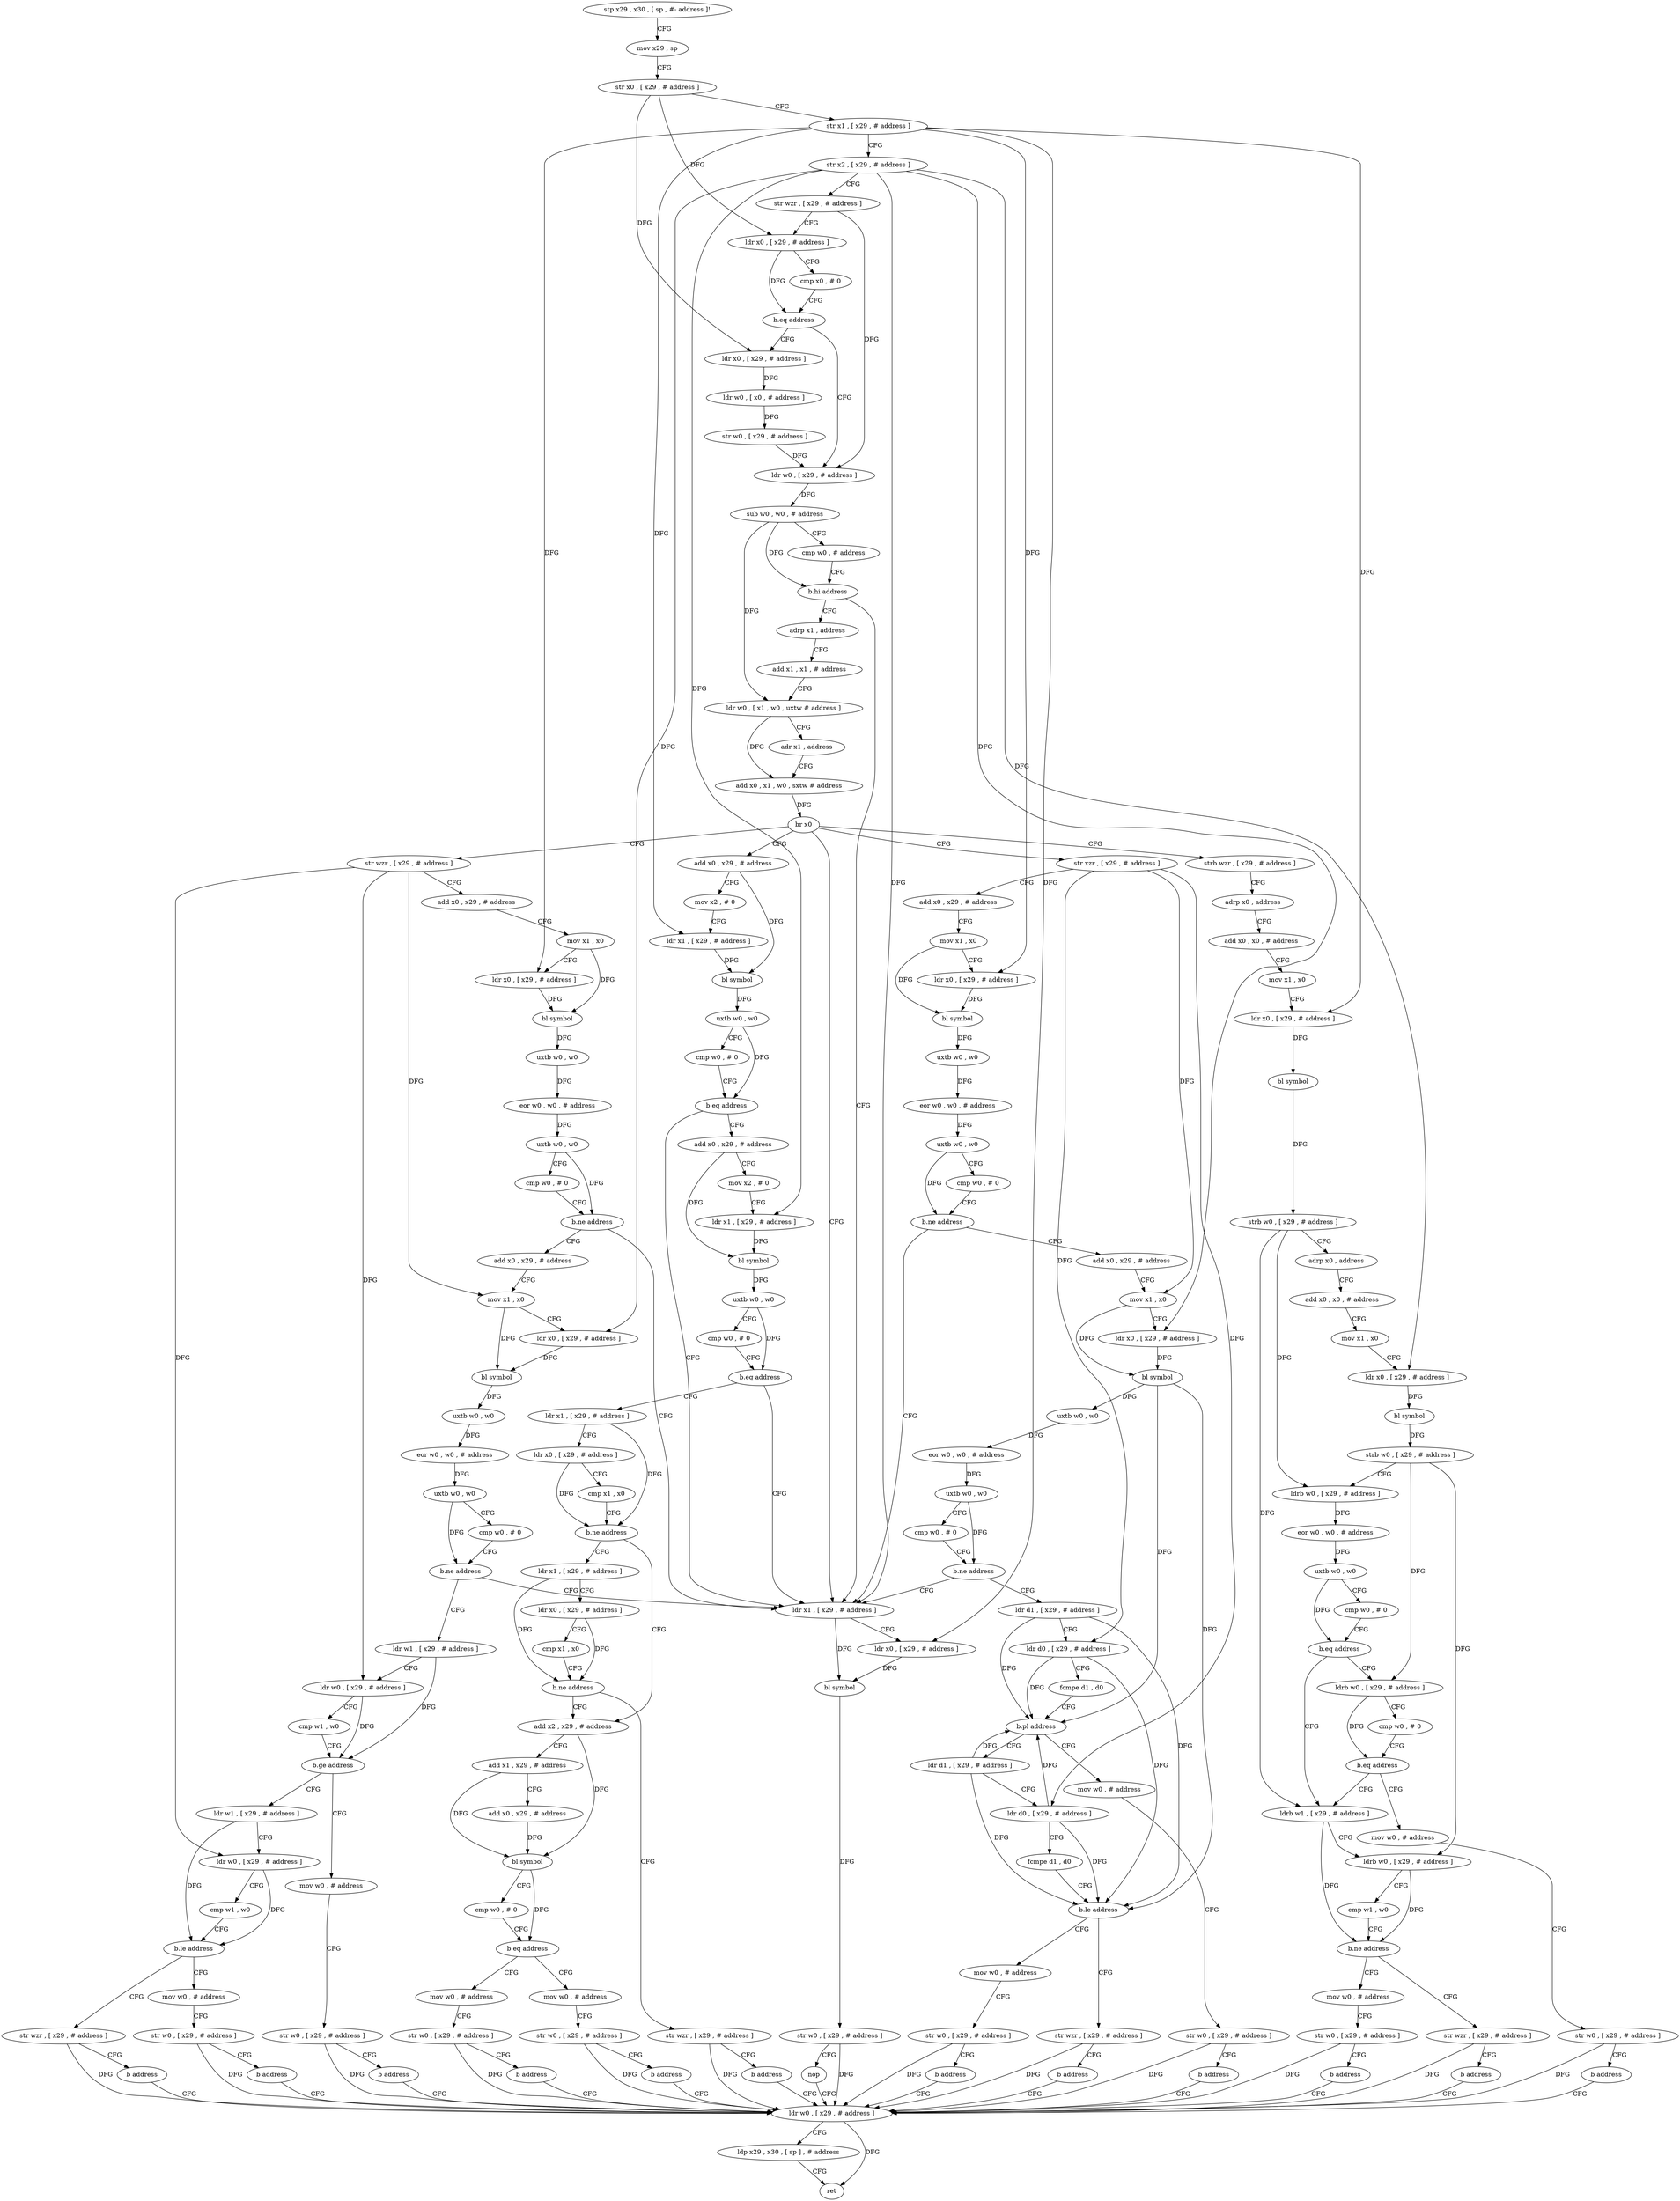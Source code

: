 digraph "func" {
"182732" [label = "stp x29 , x30 , [ sp , #- address ]!" ]
"182736" [label = "mov x29 , sp" ]
"182740" [label = "str x0 , [ x29 , # address ]" ]
"182744" [label = "str x1 , [ x29 , # address ]" ]
"182748" [label = "str x2 , [ x29 , # address ]" ]
"182752" [label = "str wzr , [ x29 , # address ]" ]
"182756" [label = "ldr x0 , [ x29 , # address ]" ]
"182760" [label = "cmp x0 , # 0" ]
"182764" [label = "b.eq address" ]
"182780" [label = "ldr w0 , [ x29 , # address ]" ]
"182768" [label = "ldr x0 , [ x29 , # address ]" ]
"182784" [label = "sub w0 , w0 , # address" ]
"182788" [label = "cmp w0 , # address" ]
"182792" [label = "b.hi address" ]
"183376" [label = "ldr x1 , [ x29 , # address ]" ]
"182796" [label = "adrp x1 , address" ]
"182772" [label = "ldr w0 , [ x0 , # address ]" ]
"182776" [label = "str w0 , [ x29 , # address ]" ]
"183380" [label = "ldr x0 , [ x29 , # address ]" ]
"183384" [label = "bl symbol" ]
"183388" [label = "str w0 , [ x29 , # address ]" ]
"183392" [label = "nop" ]
"183396" [label = "ldr w0 , [ x29 , # address ]" ]
"182800" [label = "add x1 , x1 , # address" ]
"182804" [label = "ldr w0 , [ x1 , w0 , uxtw # address ]" ]
"182808" [label = "adr x1 , address" ]
"182812" [label = "add x0 , x1 , w0 , sxtw # address" ]
"182816" [label = "br x0" ]
"182820" [label = "str wzr , [ x29 , # address ]" ]
"182960" [label = "str xzr , [ x29 , # address ]" ]
"183100" [label = "strb wzr , [ x29 , # address ]" ]
"183232" [label = "add x0 , x29 , # address" ]
"182824" [label = "add x0 , x29 , # address" ]
"182828" [label = "mov x1 , x0" ]
"182832" [label = "ldr x0 , [ x29 , # address ]" ]
"182836" [label = "bl symbol" ]
"182840" [label = "uxtb w0 , w0" ]
"182844" [label = "eor w0 , w0 , # address" ]
"182848" [label = "uxtb w0 , w0" ]
"182852" [label = "cmp w0 , # 0" ]
"182856" [label = "b.ne address" ]
"182860" [label = "add x0 , x29 , # address" ]
"182964" [label = "add x0 , x29 , # address" ]
"182968" [label = "mov x1 , x0" ]
"182972" [label = "ldr x0 , [ x29 , # address ]" ]
"182976" [label = "bl symbol" ]
"182980" [label = "uxtb w0 , w0" ]
"182984" [label = "eor w0 , w0 , # address" ]
"182988" [label = "uxtb w0 , w0" ]
"182992" [label = "cmp w0 , # 0" ]
"182996" [label = "b.ne address" ]
"183000" [label = "add x0 , x29 , # address" ]
"183104" [label = "adrp x0 , address" ]
"183108" [label = "add x0 , x0 , # address" ]
"183112" [label = "mov x1 , x0" ]
"183116" [label = "ldr x0 , [ x29 , # address ]" ]
"183120" [label = "bl symbol" ]
"183124" [label = "strb w0 , [ x29 , # address ]" ]
"183128" [label = "adrp x0 , address" ]
"183132" [label = "add x0 , x0 , # address" ]
"183136" [label = "mov x1 , x0" ]
"183140" [label = "ldr x0 , [ x29 , # address ]" ]
"183144" [label = "bl symbol" ]
"183148" [label = "strb w0 , [ x29 , # address ]" ]
"183152" [label = "ldrb w0 , [ x29 , # address ]" ]
"183156" [label = "eor w0 , w0 , # address" ]
"183160" [label = "uxtb w0 , w0" ]
"183164" [label = "cmp w0 , # 0" ]
"183168" [label = "b.eq address" ]
"183196" [label = "ldrb w1 , [ x29 , # address ]" ]
"183172" [label = "ldrb w0 , [ x29 , # address ]" ]
"183236" [label = "mov x2 , # 0" ]
"183240" [label = "ldr x1 , [ x29 , # address ]" ]
"183244" [label = "bl symbol" ]
"183248" [label = "uxtb w0 , w0" ]
"183252" [label = "cmp w0 , # 0" ]
"183256" [label = "b.eq address" ]
"183260" [label = "add x0 , x29 , # address" ]
"182864" [label = "mov x1 , x0" ]
"182868" [label = "ldr x0 , [ x29 , # address ]" ]
"182872" [label = "bl symbol" ]
"182876" [label = "uxtb w0 , w0" ]
"182880" [label = "eor w0 , w0 , # address" ]
"182884" [label = "uxtb w0 , w0" ]
"182888" [label = "cmp w0 , # 0" ]
"182892" [label = "b.ne address" ]
"182896" [label = "ldr w1 , [ x29 , # address ]" ]
"183004" [label = "mov x1 , x0" ]
"183008" [label = "ldr x0 , [ x29 , # address ]" ]
"183012" [label = "bl symbol" ]
"183016" [label = "uxtb w0 , w0" ]
"183020" [label = "eor w0 , w0 , # address" ]
"183024" [label = "uxtb w0 , w0" ]
"183028" [label = "cmp w0 , # 0" ]
"183032" [label = "b.ne address" ]
"183036" [label = "ldr d1 , [ x29 , # address ]" ]
"183200" [label = "ldrb w0 , [ x29 , # address ]" ]
"183204" [label = "cmp w1 , w0" ]
"183208" [label = "b.ne address" ]
"183220" [label = "mov w0 , # address" ]
"183212" [label = "str wzr , [ x29 , # address ]" ]
"183176" [label = "cmp w0 , # 0" ]
"183180" [label = "b.eq address" ]
"183184" [label = "mov w0 , # address" ]
"183264" [label = "mov x2 , # 0" ]
"183268" [label = "ldr x1 , [ x29 , # address ]" ]
"183272" [label = "bl symbol" ]
"183276" [label = "uxtb w0 , w0" ]
"183280" [label = "cmp w0 , # 0" ]
"183284" [label = "b.eq address" ]
"183288" [label = "ldr x1 , [ x29 , # address ]" ]
"182900" [label = "ldr w0 , [ x29 , # address ]" ]
"182904" [label = "cmp w1 , w0" ]
"182908" [label = "b.ge address" ]
"182924" [label = "ldr w1 , [ x29 , # address ]" ]
"182912" [label = "mov w0 , # address" ]
"183040" [label = "ldr d0 , [ x29 , # address ]" ]
"183044" [label = "fcmpe d1 , d0" ]
"183048" [label = "b.pl address" ]
"183064" [label = "ldr d1 , [ x29 , # address ]" ]
"183052" [label = "mov w0 , # address" ]
"183224" [label = "str w0 , [ x29 , # address ]" ]
"183228" [label = "b address" ]
"183216" [label = "b address" ]
"183188" [label = "str w0 , [ x29 , # address ]" ]
"183192" [label = "b address" ]
"183292" [label = "ldr x0 , [ x29 , # address ]" ]
"183296" [label = "cmp x1 , x0" ]
"183300" [label = "b.ne address" ]
"183328" [label = "add x2 , x29 , # address" ]
"183304" [label = "ldr x1 , [ x29 , # address ]" ]
"182928" [label = "ldr w0 , [ x29 , # address ]" ]
"182932" [label = "cmp w1 , w0" ]
"182936" [label = "b.le address" ]
"182952" [label = "str wzr , [ x29 , # address ]" ]
"182940" [label = "mov w0 , # address" ]
"182916" [label = "str w0 , [ x29 , # address ]" ]
"182920" [label = "b address" ]
"183068" [label = "ldr d0 , [ x29 , # address ]" ]
"183072" [label = "fcmpe d1 , d0" ]
"183076" [label = "b.le address" ]
"183092" [label = "str wzr , [ x29 , # address ]" ]
"183080" [label = "mov w0 , # address" ]
"183056" [label = "str w0 , [ x29 , # address ]" ]
"183060" [label = "b address" ]
"183400" [label = "ldp x29 , x30 , [ sp ] , # address" ]
"183404" [label = "ret" ]
"183332" [label = "add x1 , x29 , # address" ]
"183336" [label = "add x0 , x29 , # address" ]
"183340" [label = "bl symbol" ]
"183344" [label = "cmp w0 , # 0" ]
"183348" [label = "b.eq address" ]
"183364" [label = "mov w0 , # address" ]
"183352" [label = "mov w0 , # address" ]
"183308" [label = "ldr x0 , [ x29 , # address ]" ]
"183312" [label = "cmp x1 , x0" ]
"183316" [label = "b.ne address" ]
"183320" [label = "str wzr , [ x29 , # address ]" ]
"182956" [label = "b address" ]
"182944" [label = "str w0 , [ x29 , # address ]" ]
"182948" [label = "b address" ]
"183096" [label = "b address" ]
"183084" [label = "str w0 , [ x29 , # address ]" ]
"183088" [label = "b address" ]
"183368" [label = "str w0 , [ x29 , # address ]" ]
"183372" [label = "b address" ]
"183356" [label = "str w0 , [ x29 , # address ]" ]
"183360" [label = "b address" ]
"183324" [label = "b address" ]
"182732" -> "182736" [ label = "CFG" ]
"182736" -> "182740" [ label = "CFG" ]
"182740" -> "182744" [ label = "CFG" ]
"182740" -> "182756" [ label = "DFG" ]
"182740" -> "182768" [ label = "DFG" ]
"182744" -> "182748" [ label = "CFG" ]
"182744" -> "183380" [ label = "DFG" ]
"182744" -> "182832" [ label = "DFG" ]
"182744" -> "182972" [ label = "DFG" ]
"182744" -> "183116" [ label = "DFG" ]
"182744" -> "183240" [ label = "DFG" ]
"182748" -> "182752" [ label = "CFG" ]
"182748" -> "183376" [ label = "DFG" ]
"182748" -> "183140" [ label = "DFG" ]
"182748" -> "182868" [ label = "DFG" ]
"182748" -> "183008" [ label = "DFG" ]
"182748" -> "183268" [ label = "DFG" ]
"182752" -> "182756" [ label = "CFG" ]
"182752" -> "182780" [ label = "DFG" ]
"182756" -> "182760" [ label = "CFG" ]
"182756" -> "182764" [ label = "DFG" ]
"182760" -> "182764" [ label = "CFG" ]
"182764" -> "182780" [ label = "CFG" ]
"182764" -> "182768" [ label = "CFG" ]
"182780" -> "182784" [ label = "DFG" ]
"182768" -> "182772" [ label = "DFG" ]
"182784" -> "182788" [ label = "CFG" ]
"182784" -> "182792" [ label = "DFG" ]
"182784" -> "182804" [ label = "DFG" ]
"182788" -> "182792" [ label = "CFG" ]
"182792" -> "183376" [ label = "CFG" ]
"182792" -> "182796" [ label = "CFG" ]
"183376" -> "183380" [ label = "CFG" ]
"183376" -> "183384" [ label = "DFG" ]
"182796" -> "182800" [ label = "CFG" ]
"182772" -> "182776" [ label = "DFG" ]
"182776" -> "182780" [ label = "DFG" ]
"183380" -> "183384" [ label = "DFG" ]
"183384" -> "183388" [ label = "DFG" ]
"183388" -> "183392" [ label = "CFG" ]
"183388" -> "183396" [ label = "DFG" ]
"183392" -> "183396" [ label = "CFG" ]
"183396" -> "183400" [ label = "CFG" ]
"183396" -> "183404" [ label = "DFG" ]
"182800" -> "182804" [ label = "CFG" ]
"182804" -> "182808" [ label = "CFG" ]
"182804" -> "182812" [ label = "DFG" ]
"182808" -> "182812" [ label = "CFG" ]
"182812" -> "182816" [ label = "DFG" ]
"182816" -> "182820" [ label = "CFG" ]
"182816" -> "182960" [ label = "CFG" ]
"182816" -> "183100" [ label = "CFG" ]
"182816" -> "183232" [ label = "CFG" ]
"182816" -> "183376" [ label = "CFG" ]
"182820" -> "182824" [ label = "CFG" ]
"182820" -> "182900" [ label = "DFG" ]
"182820" -> "182928" [ label = "DFG" ]
"182820" -> "182864" [ label = "DFG" ]
"182960" -> "182964" [ label = "CFG" ]
"182960" -> "183040" [ label = "DFG" ]
"182960" -> "183068" [ label = "DFG" ]
"182960" -> "183004" [ label = "DFG" ]
"183100" -> "183104" [ label = "CFG" ]
"183232" -> "183236" [ label = "CFG" ]
"183232" -> "183244" [ label = "DFG" ]
"182824" -> "182828" [ label = "CFG" ]
"182828" -> "182832" [ label = "CFG" ]
"182828" -> "182836" [ label = "DFG" ]
"182832" -> "182836" [ label = "DFG" ]
"182836" -> "182840" [ label = "DFG" ]
"182840" -> "182844" [ label = "DFG" ]
"182844" -> "182848" [ label = "DFG" ]
"182848" -> "182852" [ label = "CFG" ]
"182848" -> "182856" [ label = "DFG" ]
"182852" -> "182856" [ label = "CFG" ]
"182856" -> "183376" [ label = "CFG" ]
"182856" -> "182860" [ label = "CFG" ]
"182860" -> "182864" [ label = "CFG" ]
"182964" -> "182968" [ label = "CFG" ]
"182968" -> "182972" [ label = "CFG" ]
"182968" -> "182976" [ label = "DFG" ]
"182972" -> "182976" [ label = "DFG" ]
"182976" -> "182980" [ label = "DFG" ]
"182980" -> "182984" [ label = "DFG" ]
"182984" -> "182988" [ label = "DFG" ]
"182988" -> "182992" [ label = "CFG" ]
"182988" -> "182996" [ label = "DFG" ]
"182992" -> "182996" [ label = "CFG" ]
"182996" -> "183376" [ label = "CFG" ]
"182996" -> "183000" [ label = "CFG" ]
"183000" -> "183004" [ label = "CFG" ]
"183104" -> "183108" [ label = "CFG" ]
"183108" -> "183112" [ label = "CFG" ]
"183112" -> "183116" [ label = "CFG" ]
"183116" -> "183120" [ label = "DFG" ]
"183120" -> "183124" [ label = "DFG" ]
"183124" -> "183128" [ label = "CFG" ]
"183124" -> "183152" [ label = "DFG" ]
"183124" -> "183196" [ label = "DFG" ]
"183128" -> "183132" [ label = "CFG" ]
"183132" -> "183136" [ label = "CFG" ]
"183136" -> "183140" [ label = "CFG" ]
"183140" -> "183144" [ label = "DFG" ]
"183144" -> "183148" [ label = "DFG" ]
"183148" -> "183152" [ label = "CFG" ]
"183148" -> "183200" [ label = "DFG" ]
"183148" -> "183172" [ label = "DFG" ]
"183152" -> "183156" [ label = "DFG" ]
"183156" -> "183160" [ label = "DFG" ]
"183160" -> "183164" [ label = "CFG" ]
"183160" -> "183168" [ label = "DFG" ]
"183164" -> "183168" [ label = "CFG" ]
"183168" -> "183196" [ label = "CFG" ]
"183168" -> "183172" [ label = "CFG" ]
"183196" -> "183200" [ label = "CFG" ]
"183196" -> "183208" [ label = "DFG" ]
"183172" -> "183176" [ label = "CFG" ]
"183172" -> "183180" [ label = "DFG" ]
"183236" -> "183240" [ label = "CFG" ]
"183240" -> "183244" [ label = "DFG" ]
"183244" -> "183248" [ label = "DFG" ]
"183248" -> "183252" [ label = "CFG" ]
"183248" -> "183256" [ label = "DFG" ]
"183252" -> "183256" [ label = "CFG" ]
"183256" -> "183376" [ label = "CFG" ]
"183256" -> "183260" [ label = "CFG" ]
"183260" -> "183264" [ label = "CFG" ]
"183260" -> "183272" [ label = "DFG" ]
"182864" -> "182868" [ label = "CFG" ]
"182864" -> "182872" [ label = "DFG" ]
"182868" -> "182872" [ label = "DFG" ]
"182872" -> "182876" [ label = "DFG" ]
"182876" -> "182880" [ label = "DFG" ]
"182880" -> "182884" [ label = "DFG" ]
"182884" -> "182888" [ label = "CFG" ]
"182884" -> "182892" [ label = "DFG" ]
"182888" -> "182892" [ label = "CFG" ]
"182892" -> "183376" [ label = "CFG" ]
"182892" -> "182896" [ label = "CFG" ]
"182896" -> "182900" [ label = "CFG" ]
"182896" -> "182908" [ label = "DFG" ]
"183004" -> "183008" [ label = "CFG" ]
"183004" -> "183012" [ label = "DFG" ]
"183008" -> "183012" [ label = "DFG" ]
"183012" -> "183016" [ label = "DFG" ]
"183012" -> "183048" [ label = "DFG" ]
"183012" -> "183076" [ label = "DFG" ]
"183016" -> "183020" [ label = "DFG" ]
"183020" -> "183024" [ label = "DFG" ]
"183024" -> "183028" [ label = "CFG" ]
"183024" -> "183032" [ label = "DFG" ]
"183028" -> "183032" [ label = "CFG" ]
"183032" -> "183376" [ label = "CFG" ]
"183032" -> "183036" [ label = "CFG" ]
"183036" -> "183040" [ label = "CFG" ]
"183036" -> "183048" [ label = "DFG" ]
"183036" -> "183076" [ label = "DFG" ]
"183200" -> "183204" [ label = "CFG" ]
"183200" -> "183208" [ label = "DFG" ]
"183204" -> "183208" [ label = "CFG" ]
"183208" -> "183220" [ label = "CFG" ]
"183208" -> "183212" [ label = "CFG" ]
"183220" -> "183224" [ label = "CFG" ]
"183212" -> "183216" [ label = "CFG" ]
"183212" -> "183396" [ label = "DFG" ]
"183176" -> "183180" [ label = "CFG" ]
"183180" -> "183196" [ label = "CFG" ]
"183180" -> "183184" [ label = "CFG" ]
"183184" -> "183188" [ label = "CFG" ]
"183264" -> "183268" [ label = "CFG" ]
"183268" -> "183272" [ label = "DFG" ]
"183272" -> "183276" [ label = "DFG" ]
"183276" -> "183280" [ label = "CFG" ]
"183276" -> "183284" [ label = "DFG" ]
"183280" -> "183284" [ label = "CFG" ]
"183284" -> "183376" [ label = "CFG" ]
"183284" -> "183288" [ label = "CFG" ]
"183288" -> "183292" [ label = "CFG" ]
"183288" -> "183300" [ label = "DFG" ]
"182900" -> "182904" [ label = "CFG" ]
"182900" -> "182908" [ label = "DFG" ]
"182904" -> "182908" [ label = "CFG" ]
"182908" -> "182924" [ label = "CFG" ]
"182908" -> "182912" [ label = "CFG" ]
"182924" -> "182928" [ label = "CFG" ]
"182924" -> "182936" [ label = "DFG" ]
"182912" -> "182916" [ label = "CFG" ]
"183040" -> "183044" [ label = "CFG" ]
"183040" -> "183048" [ label = "DFG" ]
"183040" -> "183076" [ label = "DFG" ]
"183044" -> "183048" [ label = "CFG" ]
"183048" -> "183064" [ label = "CFG" ]
"183048" -> "183052" [ label = "CFG" ]
"183064" -> "183068" [ label = "CFG" ]
"183064" -> "183048" [ label = "DFG" ]
"183064" -> "183076" [ label = "DFG" ]
"183052" -> "183056" [ label = "CFG" ]
"183224" -> "183228" [ label = "CFG" ]
"183224" -> "183396" [ label = "DFG" ]
"183228" -> "183396" [ label = "CFG" ]
"183216" -> "183396" [ label = "CFG" ]
"183188" -> "183192" [ label = "CFG" ]
"183188" -> "183396" [ label = "DFG" ]
"183192" -> "183396" [ label = "CFG" ]
"183292" -> "183296" [ label = "CFG" ]
"183292" -> "183300" [ label = "DFG" ]
"183296" -> "183300" [ label = "CFG" ]
"183300" -> "183328" [ label = "CFG" ]
"183300" -> "183304" [ label = "CFG" ]
"183328" -> "183332" [ label = "CFG" ]
"183328" -> "183340" [ label = "DFG" ]
"183304" -> "183308" [ label = "CFG" ]
"183304" -> "183316" [ label = "DFG" ]
"182928" -> "182932" [ label = "CFG" ]
"182928" -> "182936" [ label = "DFG" ]
"182932" -> "182936" [ label = "CFG" ]
"182936" -> "182952" [ label = "CFG" ]
"182936" -> "182940" [ label = "CFG" ]
"182952" -> "182956" [ label = "CFG" ]
"182952" -> "183396" [ label = "DFG" ]
"182940" -> "182944" [ label = "CFG" ]
"182916" -> "182920" [ label = "CFG" ]
"182916" -> "183396" [ label = "DFG" ]
"182920" -> "183396" [ label = "CFG" ]
"183068" -> "183072" [ label = "CFG" ]
"183068" -> "183048" [ label = "DFG" ]
"183068" -> "183076" [ label = "DFG" ]
"183072" -> "183076" [ label = "CFG" ]
"183076" -> "183092" [ label = "CFG" ]
"183076" -> "183080" [ label = "CFG" ]
"183092" -> "183096" [ label = "CFG" ]
"183092" -> "183396" [ label = "DFG" ]
"183080" -> "183084" [ label = "CFG" ]
"183056" -> "183060" [ label = "CFG" ]
"183056" -> "183396" [ label = "DFG" ]
"183060" -> "183396" [ label = "CFG" ]
"183400" -> "183404" [ label = "CFG" ]
"183332" -> "183336" [ label = "CFG" ]
"183332" -> "183340" [ label = "DFG" ]
"183336" -> "183340" [ label = "DFG" ]
"183340" -> "183344" [ label = "CFG" ]
"183340" -> "183348" [ label = "DFG" ]
"183344" -> "183348" [ label = "CFG" ]
"183348" -> "183364" [ label = "CFG" ]
"183348" -> "183352" [ label = "CFG" ]
"183364" -> "183368" [ label = "CFG" ]
"183352" -> "183356" [ label = "CFG" ]
"183308" -> "183312" [ label = "CFG" ]
"183308" -> "183316" [ label = "DFG" ]
"183312" -> "183316" [ label = "CFG" ]
"183316" -> "183328" [ label = "CFG" ]
"183316" -> "183320" [ label = "CFG" ]
"183320" -> "183324" [ label = "CFG" ]
"183320" -> "183396" [ label = "DFG" ]
"182956" -> "183396" [ label = "CFG" ]
"182944" -> "182948" [ label = "CFG" ]
"182944" -> "183396" [ label = "DFG" ]
"182948" -> "183396" [ label = "CFG" ]
"183096" -> "183396" [ label = "CFG" ]
"183084" -> "183088" [ label = "CFG" ]
"183084" -> "183396" [ label = "DFG" ]
"183088" -> "183396" [ label = "CFG" ]
"183368" -> "183372" [ label = "CFG" ]
"183368" -> "183396" [ label = "DFG" ]
"183372" -> "183396" [ label = "CFG" ]
"183356" -> "183360" [ label = "CFG" ]
"183356" -> "183396" [ label = "DFG" ]
"183360" -> "183396" [ label = "CFG" ]
"183324" -> "183396" [ label = "CFG" ]
}
